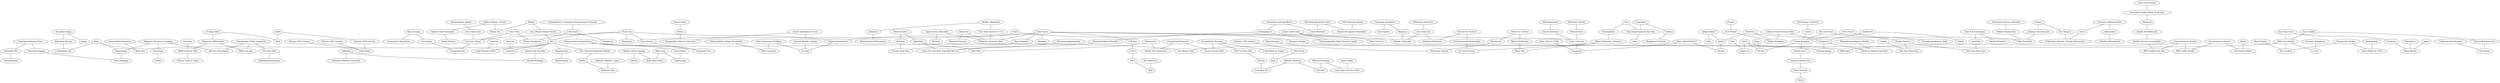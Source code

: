 strict graph layer0 {
	graph [name=layer0];
	node [label="\N"];
	289	[label="Obes Surg",
		src_id=n6516,
		weight=7.999703407287598];
	463	[label="Body Mass Index",
		src_id=n199,
		weight=7.765247344970703];
	289 -- 463	[level=1,
		weight=1430.0];
	72	[label=Laparoscopy,
		level=1,
		src_id=n166,
		weight=10.702925682067871];
	289 -- 72	[level=1,
		weight=1982.0];
	263	[label="J Agric Food Chem",
		src_id=n3473,
		weight=8.224958419799805];
	64	[label="Plant Extracts",
		level=1,
		src_id=n140,
		weight=11.040809631347656];
	263 -- 64	[level=1,
		weight=3441.0];
	125	[label="Chromatography, High Pressure Liquid",
		src_id=n176,
		weight=9.254623413085938];
	263 -- 125	[level=1,
		weight=3562.0];
	492	[label="PLoS One",
		src_id=n9427,
		weight=7.5195512771606445];
	11	[label="Time Factors",
		level=1,
		src_id=n1,
		weight=17.26291275024414];
	492 -- 11	[level=1,
		weight=9082.0];
	2	[label=Rats,
		level=1,
		src_id=n2,
		weight=43.341182708740234];
	492 -- 2	[level=1,
		weight=9825.0];
	24	[label="Cell Line, Tumor",
		level=1,
		src_id=n32,
		weight=14.117291450500488];
	492 -- 24	[level=1,
		weight=9900.0];
	5	[label="Signal Transduction",
		level=1,
		src_id=n9,
		weight=23.733434677124023];
	492 -- 5	[level=1,
		weight=10614.0];
	29	[label=Phylogeny,
		level=1,
		src_id=n36,
		weight=13.535272598266602];
	492 -- 29	[level=1,
		weight=9151.0];
	768	[label="Br J Gen Pract",
		src_id=n5610,
		weight=7.259677410125732];
	9	[label="United Kingdom",
		level=1,
		src_id=n30,
		weight=18.42411231994629];
	768 -- 9	[level=1,
		weight=1354.0];
	150	[label="Family Practice",
		src_id=n581,
		weight=8.858678817749023];
	768 -- 150	[level=1,
		weight=1886.0];
	118	[label="Computer Simulation",
		src_id=n48,
		weight=9.254623413085938];
	104	[label="Opt Express",
		level=1,
		src_id=n1010,
		weight=9.634492874145508];
	118 -- 104	[level=1,
		weight=3644.0];
	1367	[label="Biophys J",
		src_id=n1661,
		weight=6.981122016906738];
	118 -- 1367	[level=1,
		weight=3080.0];
	56	[label="Molecular Structure",
		level=1,
		src_id=n78,
		weight=11.206974029541016];
	1364	[label="J Am Chem Soc",
		src_id=n1688,
		weight=6.981122016906738];
	56 -- 1364	[level=1,
		weight=5626.0];
	331	[label=Kidney,
		src_id=n321,
		weight=7.999703407287598];
	850	[label="Am J Physiol Renal Physiol",
		src_id=n3135,
		weight=7.259677410125732];
	331 -- 850	[level=1,
		weight=2245.0];
	1711	[label="Kidney Int",
		src_id=n6235,
		weight=6.676303386688232];
	331 -- 1711	[level=1,
		weight=2208.0];
	6	[label="History, 19th Century",
		level=1,
		src_id=n13,
		weight=19.803306579589844];
	856	[label="J Med Biogr",
		src_id=n2947,
		weight=7.259677410125732];
	6 -- 856	[level=1,
		weight=672.0];
	71	[label="State Government",
		level=1,
		src_id=n175,
		weight=10.702925682067871];
	1308	[label="Issue Brief Health Policy Track Serv",
		src_id=n2476,
		weight=6.981122016906738];
	71 -- 1308	[level=1,
		weight=554.0];
	96	[label="History, 17th Century",
		level=1,
		src_id=n77,
		weight=9.634492874145508];
	346	[label="Med Secoli",
		src_id=n2190,
		weight=7.999703407287598];
	96 -- 346	[level=1,
		weight=103.0];
	176	[label="Sensitivity and Specificity",
		src_id=n35,
		weight=8.653449058532715];
	271	[label="J Chromatogr A",
		src_id=n1821,
		weight=8.224958419799805];
	176 -- 271	[level=1,
		weight=3128.0];
	1092	[label="J Clin Microbiol",
		src_id=n6318,
		weight=6.981122016906738];
	176 -- 1092	[level=1,
		weight=3916.0];
	67	[label=Exercise,
		level=1,
		src_id=n139,
		weight=10.872832298278809];
	415	[label="J Appl Physiol (1985)",
		src_id=n5539,
		weight=7.765247344970703];
	67 -- 415	[level=1,
		weight=1953.0];
	60	[label=Radiography,
		level=1,
		src_id=n91,
		weight=11.040809631347656];
	279	[label="Spine (Phila Pa 1976)",
		src_id=n8216,
		weight=7.999703407287598];
	60 -- 279	[level=1,
		weight=2024.0];
	44	[label="History, 18th Century",
		level=1,
		src_id=n43,
		weight=12.327047348022461];
	44 -- 856	[level=1,
		weight=209.0];
	850 -- 2	[level=1,
		weight=2203.0];
	66	[label="Neuropsychological Tests",
		level=1,
		src_id=n174,
		weight=10.872832298278809];
	414	[label="Schizophr Res",
		src_id=n5581,
		weight=7.765247344970703];
	66 -- 414	[level=1,
		weight=1428.0];
	1140	[label=Neuropsychologia,
		src_id=n5351,
		weight=6.981122016906738];
	66 -- 1140	[level=1,
		weight=2078.0];
	100	[label="Kidney Failure, Chronic",
		src_id=n328,
		weight=9.634492874145508];
	1000	[label="Nephrol Dial Transplant",
		src_id=n8321,
		weight=6.981122016906738];
	100 -- 1000	[level=1,
		weight=2967.0];
	100 -- 1711	[level=1,
		weight=1619.0];
	1017	[label="Obesity (Silver Spring)",
		src_id=n7897,
		weight=6.981122016906738];
	1017 -- 463	[level=1,
		weight=1807.0];
	74	[label=Obesity,
		level=1,
		src_id=n86,
		weight=10.356795310974121];
	1017 -- 74	[level=1,
		weight=3081.0];
	48	[label=Cattle,
		level=1,
		src_id=n106,
		weight=12.327047348022461];
	136	[label="J Anim Sci",
		src_id=n2313,
		weight=9.058882713317871];
	48 -- 136	[level=1,
		weight=3825.0];
	337	[label="Vet Rec",
		src_id=n2771,
		weight=7.999703407287598];
	48 -- 337	[level=1,
		weight=2678.0];
	137	[label=Theriogenology,
		src_id=n2258,
		weight=9.058882713317871];
	48 -- 137	[level=1,
		weight=2265.0];
	33	[label=Brazil,
		level=1,
		src_id=n227,
		weight=13.23914909362793];
	1522	[label="Cad Saude Publica",
		src_id=n8349,
		weight=6.676303386688232];
	33 -- 1522	[level=1,
		weight=3854.0];
	19	[label="Cross-Sectional Studies",
		level=1,
		src_id=n7,
		weight=15.658869743347168];
	522	[label="BMC Public Health",
		src_id=n7819,
		weight=7.5195512771606445];
	19 -- 522	[level=1,
		weight=3415.0];
	2471	[label="BMJ Open",
		src_id=n9436,
		weight=6.330445289611816];
	19 -- 2471	[level=1,
		weight=2181.0];
	1020	[label="BMC Health Serv Res",
		src_id=n7830,
		weight=6.981122016906738];
	19 -- 1020	[level=1,
		weight=1082.0];
	470	[label=Bioinformatics,
		src_id=n1882,
		weight=7.765247344970703];
	16	[label=Algorithms,
		level=1,
		src_id=n40,
		weight=16.603057861328125];
	470 -- 16	[level=1,
		weight=6236.0];
	480	[label=Software,
		src_id=n131,
		weight=7.765247344970703];
	470 -- 480	[level=1,
		weight=7195.0];
	1199	[label="Cancer Res",
		src_id=n4105,
		weight=6.981122016906738];
	1199 -- 24	[level=1,
		weight=6344.0];
	92	[label="Breast Neoplasms",
		level=1,
		src_id=n39,
		weight=9.819337844848633];
	1199 -- 92	[level=1,
		weight=2719.0];
	1971	[label=Soil,
		src_id=n396,
		weight=6.676303386688232];
	862	[label=Chemosphere,
		src_id=n2775,
		weight=7.259677410125732];
	1971 -- 862	[level=1,
		weight=2307.0];
	928	[label="Ying Yong Sheng Tai Xue Bao",
		src_id=n1297,
		weight=7.259677410125732];
	1971 -- 928	[level=1,
		weight=2728.0];
	63	[label=Asthma,
		level=1,
		src_id=n209,
		weight=11.040809631347656];
	710	[label="J Allergy Clin Immunol",
		src_id=n8051,
		weight=7.259677410125732];
	63 -- 710	[level=1,
		weight=3307.0];
	969	[label="Eur Respir J",
		src_id=n9061,
		weight=6.981122016906738];
	63 -- 969	[level=1,
		weight=1496.0];
	599	[label="Rep Carcinog",
		src_id=n3977,
		weight=7.5195512771606445];
	2074	[label=Carcinogens,
		src_id=n3103,
		weight=6.676303386688232];
	599 -- 2074	[level=1,
		weight=559.0];
	54	[label="Government Regulation",
		level=1,
		src_id=n133,
		weight=11.534276962280273];
	599 -- 54	[level=1,
		weight=448.0];
	8	[label="Magnetic Resonance Imaging",
		level=1,
		src_id=n19,
		weight=19.056072235107422];
	402	[label=Neuroimage,
		src_id=n6542,
		weight=7.765247344970703];
	8 -- 402	[level=1,
		weight=8854.0];
	709	[label=Neurology,
		src_id=n8142,
		weight=7.259677410125732];
	8 -- 709	[level=1,
		weight=4107.0];
	1619	[label="AJR Am J Roentgenol",
		src_id=n7280,
		weight=6.676303386688232];
	8 -- 1619	[level=1,
		weight=3153.0];
	110	[label="J Biol Chem",
		src_id=n2216,
		weight=9.44636344909668];
	422	[label="Cell Line",
		src_id=n45,
		weight=7.765247344970703];
	110 -- 422	[level=1,
		weight=13738.0];
	14	[label="Molecular Sequence Data",
		level=1,
		src_id=n16,
		weight=16.735944747924805];
	110 -- 14	[level=1,
		weight=18024.0];
	203	[label="Base Sequence",
		src_id=n50,
		weight=8.442500114440918];
	110 -- 203	[level=1,
		weight=7847.0];
	30	[label="Models, Molecular",
		level=1,
		src_id=n42,
		weight=13.38766098022461];
	110 -- 30	[level=1,
		weight=8421.0];
	110 -- 5	[level=1,
		weight=11256.0];
	83	[label=Mutation,
		level=1,
		src_id=n26,
		weight=10.18026351928711];
	110 -- 83	[level=1,
		weight=11136.0];
	55	[label="Cells, Cultured",
		level=1,
		src_id=n17,
		weight=11.37143325805664];
	110 -- 55	[level=1,
		weight=6893.0];
	1269	[label=Medicaid,
		src_id=n302,
		weight=6.981122016906738];
	1308 -- 1269	[level=1,
		weight=242.0];
	85	[label="Developing Countries",
		level=1,
		src_id=n151,
		weight=10.18026351928711];
	1473	[label=Lancet,
		src_id=n8915,
		weight=6.676303386688232];
	85 -- 1473	[level=1,
		weight=1715.0];
	614	[label="Mice, Inbred BALB C",
		src_id=n345,
		weight=7.5195512771606445];
	236	[label=Vaccine,
		src_id=n7352,
		weight=8.224958419799805];
	614 -- 236	[level=1,
		weight=2686.0];
	135	[label="J Immunol",
		src_id=n3435,
		weight=9.058882713317871];
	614 -- 135	[level=1,
		weight=4427.0];
	905	[label="Gene Expression Profiling",
		src_id=n188,
		weight=7.259677410125732];
	332	[label="BMC Genomics",
		src_id=n3156,
		weight=7.999703407287598];
	905 -- 332	[level=1,
		weight=3549.0];
	1723	[label="Sci Rep",
		src_id=n6131,
		weight=6.676303386688232];
	905 -- 1723	[level=1,
		weight=3106.0];
	32	[label="Postoperative Complications",
		level=1,
		src_id=n31,
		weight=13.23914909362793];
	496	[label="Surg Endosc",
		src_id=n9065,
		weight=7.5195512771606445];
	32 -- 496	[level=1,
		weight=2246.0];
	238	[label="Transplant Proc",
		src_id=n7120,
		weight=8.224958419799805];
	32 -- 238	[level=1,
		weight=2897.0];
	389	[label="Ann Thorac Surg",
		src_id=n7096,
		weight=7.765247344970703];
	32 -- 389	[level=1,
		weight=3826.0];
	93	[label=Biotechnology,
		level=1,
		src_id=n314,
		weight=9.819337844848633];
	141	[label="Bioresour Technol",
		src_id=n1333,
		weight=9.058882713317871];
	93 -- 141	[level=1,
		weight=2642.0];
	173	[label="Severity of Illness Index",
		src_id=n47,
		weight=8.653449058532715];
	2460	[label="J Rheumatol",
		src_id=n9506,
		weight=6.330445289611816];
	173 -- 2460	[level=1,
		weight=1831.0];
	2749	[label=Chest,
		src_id=n8071,
		weight=6.330445289611816];
	173 -- 2749	[level=1,
		weight=1042.0];
	384	[label="Ann Surg Oncol",
		src_id=n7506,
		weight=7.765247344970703];
	13	[label="Follow-Up Studies",
		level=1,
		src_id=n8,
		weight=16.735944747924805];
	384 -- 13	[level=1,
		weight=3484.0];
	31	[label=Prognosis,
		level=1,
		src_id=n10,
		weight=13.38766098022461];
	384 -- 31	[level=1,
		weight=4582.0];
	101	[label=Electroencephalography,
		level=1,
		src_id=n249,
		weight=9.634492874145508];
	1203	[label="Annu Int Conf IEEE Eng Med Biol Soc",
		src_id=n4073,
		weight=6.981122016906738];
	101 -- 1203	[level=1,
		weight=2195.0];
	924	[label="Microbial Sensitivity Tests",
		src_id=n142,
		weight=7.259677410125732];
	309	[label="Antimicrob Agents Chemother",
		src_id=n5371,
		weight=7.999703407287598];
	924 -- 309	[level=1,
		weight=7457.0];
	924 -- 1092	[level=1,
		weight=2479.0];
	41	[label="Skin Neoplasms",
		level=1,
		src_id=n264,
		weight=12.481775283813477];
	562	[label="J Invest Dermatol",
		src_id=n5434,
		weight=7.5195512771606445];
	41 -- 562	[level=1,
		weight=1557.0];
	2582	[label="Aust N Z J Psychiatry",
		src_id=n8882,
		weight=6.330445289611816];
	43	[label=Australia,
		level=1,
		src_id=n173,
		weight=12.481775283813477];
	2582 -- 43	[level=1,
		weight=715.0];
	36	[label="Mental Disorders",
		level=1,
		src_id=n66,
		weight=12.939277648925781];
	2582 -- 36	[level=1,
		weight=820.0];
	39	[label="Arthritis, Rheumatoid",
		level=1,
		src_id=n391,
		weight=12.787843704223633];
	2460 -- 39	[level=1,
		weight=2413.0];
	53	[label="Cardiovascular Diseases",
		level=1,
		src_id=n72,
		weight=11.695592880249023];
	1476	[label=Circulation,
		src_id=n8896,
		weight=6.676303386688232];
	53 -- 1476	[level=1,
		weight=1819.0];
	3169	[label="Indian Pediatr",
		src_id=n6229,
		weight=6.330445289611816];
	38	[label=Infant,
		level=1,
		src_id=n11,
		weight=12.939277648925781];
	3169 -- 38	[level=1,
		weight=1504.0];
	52	[label=India,
		level=1,
		src_id=n194,
		weight=11.855459213256836];
	3169 -- 52	[level=1,
		weight=1755.0];
	84	[label="Polymorphism, Single Nucleotide",
		level=1,
		src_id=n190,
		weight=10.18026351928711];
	84 -- 332	[level=1,
		weight=1445.0];
	75	[label="Space Flight",
		level=1,
		src_id=n615,
		weight=10.356795310974121];
	560	[label="Aviat Space Environ Med",
		src_id=n5444,
		weight=7.5195512771606445];
	75 -- 560	[level=1,
		weight=354.0];
	99	[label="Water Pollutants, Chemical",
		level=1,
		src_id=n352,
		weight=9.634492874145508];
	862 -- 99	[level=1,
		weight=6519.0];
	726	[label=Pediatrics,
		src_id=n7190,
		weight=7.259677410125732];
	726 -- 38	[level=1,
		weight=4976.0];
	42	[label="Infant, Newborn",
		level=1,
		src_id=n20,
		weight=12.481775283813477];
	726 -- 42	[level=1,
		weight=4784.0];
	4	[label="Child, Preschool",
		level=1,
		src_id=n3,
		weight=27.205480575561523];
	726 -- 4	[level=1,
		weight=5029.0];
	3160	[label="Ginekol Pol",
		src_id=n6257,
		weight=6.330445289611816];
	3	[label=Pregnancy,
		level=1,
		src_id=n5,
		weight=27.74875831604004];
	3160 -- 3	[level=1,
		weight=1738.0];
	45	[label=Poland,
		level=1,
		src_id=n348,
		weight=12.327047348022461];
	3160 -- 45	[level=1,
		weight=858.0];
	1052	[label="Am J Cardiol",
		src_id=n7108,
		weight=6.981122016906738];
	88	[label="Myocardial Infarction",
		level=1,
		src_id=n157,
		weight=10.001180648803711];
	1052 -- 88	[level=1,
		weight=2412.0];
	1052 -- 13	[level=1,
		weight=3877.0];
	1552	[label=Trials,
		src_id=n7896,
		weight=6.676303386688232];
	1552 -- 11	[level=1,
		weight=2723.0];
	222	[label="Research Design",
		src_id=n204,
		weight=8.442500114440918];
	1552 -- 222	[level=1,
		weight=2702.0];
	88 -- 1476	[level=1,
		weight=2398.0];
	38 -- 236	[level=1,
		weight=2754.0];
	78	[label="Heart Failure",
		level=1,
		src_id=n156,
		weight=10.356795310974121];
	705	[label="Int J Cardiol",
		src_id=n8265,
		weight=7.259677410125732];
	78 -- 705	[level=1,
		weight=2279.0];
	2568	[label=JAMA,
		src_id=n8973,
		weight=6.330445289611816];
	1	[label="History, 20th Century",
		level=1,
		src_id=n4,
		weight=50.0];
	2568 -- 1	[level=1,
		weight=865.0];
	3078	[label=Risk,
		src_id=n6688,
		weight=6.330445289611816];
	2568 -- 3078	[level=1,
		weight=1474.0];
	919	[label="Environ Sci Technol",
		src_id=n1628,
		weight=7.259677410125732];
	904	[label="Oxidation-Reduction",
		src_id=n192,
		weight=7.259677410125732];
	919 -- 904	[level=1,
		weight=2786.0];
	79	[label="Environmental Monitoring",
		level=1,
		src_id=n155,
		weight=10.356795310974121];
	919 -- 79	[level=1,
		weight=5769.0];
	1695	[label="Neurobiol Aging",
		src_id=n6384,
		weight=6.676303386688232];
	160	[label="Alzheimer Disease",
		src_id=n202,
		weight=8.858678817749023];
	1695 -- 160	[level=1,
		weight=2013.0];
	47	[label=Aging,
		level=1,
		src_id=n160,
		weight=12.327047348022461];
	1695 -- 47	[level=1,
		weight=1801.0];
	1473 -- 9	[level=1,
		weight=2297.0];
	496 -- 72	[level=1,
		weight=5547.0];
	365	[label="Water Sci Technol",
		src_id=n1071,
		weight=7.999703407287598];
	735	[label=Bioreactors,
		src_id=n686,
		weight=7.259677410125732];
	365 -- 735	[level=1,
		weight=2876.0];
	1475	[label="Water Purification",
		src_id=n890,
		weight=6.676303386688232];
	365 -- 1475	[level=1,
		weight=3584.0];
	102	[label="Reproducibility of Results",
		src_id=n21,
		weight=9.634492874145508];
	271 -- 102	[level=1,
		weight=4994.0];
	271 -- 125	[level=1,
		weight=5952.0];
	73	[label="Antineoplastic Combined Chemotherapy Protocols",
		level=1,
		src_id=n110,
		weight=10.530961036682129];
	720	[label="J Clin Oncol",
		src_id=n7344,
		weight=7.259677410125732];
	73 -- 720	[level=1,
		weight=4193.0];
	26	[label=Canada,
		level=1,
		src_id=n170,
		weight=14.117291450500488];
	1807	[label="Can Fam Physician",
		src_id=n5335,
		weight=6.676303386688232];
	26 -- 1807	[level=1,
		weight=1441.0];
	1832	[label="J Matern Fetal Neonatal Med",
		src_id=n5151,
		weight=6.676303386688232];
	1832 -- 3	[level=1,
		weight=5767.0];
	1832 -- 42	[level=1,
		weight=3273.0];
	2256	[label="Appl Environ Microbiol",
		src_id=n1695,
		weight=6.676303386688232];
	2256 -- 14	[level=1,
		weight=5271.0];
	89	[label=Bacteria,
		level=1,
		src_id=n134,
		weight=10.001180648803711];
	2256 -- 89	[level=1,
		weight=2327.0];
	142	[label=Ecosystem,
		src_id=n132,
		weight=9.058882713317871];
	142 -- 928	[level=1,
		weight=2855.0];
	1192	[label=Science,
		src_id=n4138,
		weight=6.981122016906738];
	142 -- 1192	[level=1,
		weight=2171.0];
	49	[label="Antineoplastic Agents",
		level=1,
		src_id=n33,
		weight=12.171123504638672];
	2867	[label="Clin Cancer Res",
		src_id=n7537,
		weight=6.330445289611816];
	49 -- 2867	[level=1,
		weight=3135.0];
	10	[label=Neoplasms,
		level=1,
		src_id=n18,
		weight=17.782978057861328];
	720 -- 10	[level=1,
		weight=2542.0];
	720 -- 92	[level=1,
		weight=3091.0];
	13 -- 705	[level=1,
		weight=3606.0];
	498	[label="J Urol",
		src_id=n8942,
		weight=7.5195512771606445];
	13 -- 498	[level=1,
		weight=2081.0];
	13 -- 389	[level=1,
		weight=4385.0];
	16 -- 1203	[level=1,
		weight=6812.0];
	886	[label="Med Phys",
		src_id=n2261,
		weight=7.259677410125732];
	16 -- 886	[level=1,
		weight=3297.0];
	20	[label="Models, Biological",
		level=1,
		src_id=n22,
		weight=15.107264518737793];
	3805	[label="Proc Natl Acad Sci U S A",
		src_id=n3535,
		weight=6.330445289611816];
	20 -- 3805	[level=1,
		weight=4280.0];
	563	[label="J Biomech",
		src_id=n5346,
		weight=7.5195512771606445];
	20 -- 563	[level=1,
		weight=2580.0];
	710 -- 4	[level=1,
		weight=1454.0];
	25	[label="Visual Acuity",
		level=1,
		src_id=n220,
		weight=14.117291450500488];
	292	[label=Retina,
		src_id=n6412,
		weight=7.999703407287598];
	25 -- 292	[level=1,
		weight=2735.0];
	11 -- 238	[level=1,
		weight=3391.0];
	3805 -- 14	[level=1,
		weight=7764.0];
	178	[label="Nurs Stand",
		src_id=n2919,
		weight=8.653449058532715];
	57	[label="Nurse&apos;&apos;s Role",
		level=1,
		src_id=n58,
		weight=11.206974029541016];
	178 -- 57	[level=1,
		weight=1756.0];
	178 -- 9	[level=1,
		weight=8344.0];
	7	[label="HIV Infections",
		level=1,
		src_id=n60,
		weight=19.181428909301758];
	527	[label=AIDS,
		src_id=n7398,
		weight=7.5195512771606445];
	7 -- 527	[level=1,
		weight=7241.0];
	51	[label=Diet,
		level=1,
		src_id=n127,
		weight=12.171123504638672];
	51 -- 136	[level=1,
		weight=2813.0];
	1474	[label="N Engl J Med",
		src_id=n8906,
		weight=6.676303386688232];
	15	[label="Diagnosis, Differential",
		level=1,
		src_id=n12,
		weight=16.735944747924805];
	1474 -- 15	[level=1,
		weight=1415.0];
	1474 -- 3078	[level=1,
		weight=823.0];
	18	[label=Germany,
		level=1,
		src_id=n68,
		weight=15.795331001281738];
	1065	[label="MMW Fortschr Med",
		src_id=n6828,
		weight=6.981122016906738];
	18 -- 1065	[level=1,
		weight=3466.0];
	95	[label="Biomechanical Phenomena",
		level=1,
		src_id=n117,
		weight=9.819337844848633];
	563 -- 95	[level=1,
		weight=3585.0];
	98	[label="Pulmonary Disease, Chronic Obstructive",
		src_id=n379,
		weight=9.634492874145508];
	969 -- 98	[level=1,
		weight=1542.0];
	206	[label="Military Personnel",
		src_id=n408,
		weight=8.442500114440918];
	693	[label="Mil Med",
		src_id=n8910,
		weight=7.259677410125732];
	206 -- 693	[level=1,
		weight=3356.0];
	206 -- 560	[level=1,
		weight=599.0];
	12	[label="Tomography, X-Ray Computed",
		level=1,
		src_id=n15,
		weight=16.868362426757812];
	416	[label="Clin Nucl Med",
		src_id=n5467,
		weight=7.765247344970703];
	12 -- 416	[level=1,
		weight=2274.0];
	12 -- 1619	[level=1,
		weight=4296.0];
	1544	[label="BMJ Case Rep",
		src_id=n7961,
		weight=6.676303386688232];
	12 -- 1544	[level=1,
		weight=3057.0];
	1364 -- 904	[level=1,
		weight=2865.0];
	1364 -- 30	[level=1,
		weight=8022.0];
	82	[label="Occupational Exposure",
		level=1,
		src_id=n283,
		weight=10.18026351928711];
	274	[label="Radiat Prot Dosimetry",
		src_id=n1720,
		weight=8.224958419799805];
	82 -- 274	[level=1,
		weight=1261.0];
	1592	[label="Occup Environ Med",
		src_id=n7509,
		weight=6.676303386688232];
	82 -- 1592	[level=1,
		weight=1470.0];
	403	[label="Health Aff (Millwood)",
		src_id=n6406,
		weight=7.765247344970703];
	1269 -- 403	[level=1,
		weight=628.0];
	735 -- 141	[level=1,
		weight=4829.0];
	707	[label="Alcohol Clin Exp Res",
		src_id=n8222,
		weight=7.259677410125732];
	2 -- 707	[level=1,
		weight=1091.0];
	1089	[label=Hypertension,
		src_id=n6367,
		weight=6.981122016906738];
	2 -- 1089	[level=1,
		weight=1907.0];
	2 -- 415	[level=1,
		weight=1860.0];
	3575	[label="Am J Physiol Endocrinol Metab",
		src_id=n4470,
		weight=6.330445289611816];
	2 -- 3575	[level=1,
		weight=1639.0];
	819	[label="Brain Res",
		src_id=n4149,
		weight=7.259677410125732];
	2 -- 819	[level=1,
		weight=9057.0];
	317	[label="J Neurosci",
		src_id=n4188,
		weight=7.999703407287598];
	2 -- 317	[level=1,
		weight=8072.0];
	76	[label=Radiopharmaceuticals,
		level=1,
		src_id=n598,
		weight=10.356795310974121];
	416 -- 76	[level=1,
		weight=3337.0];
	1367 -- 30	[level=1,
		weight=3431.0];
	69	[label="Materials Testing",
		level=1,
		src_id=n218,
		weight=10.702925682067871];
	436	[label=Biomaterials,
		src_id=n3577,
		weight=7.765247344970703];
	69 -- 436	[level=1,
		weight=3037.0];
	102 -- 1203	[level=1,
		weight=3322.0];
	2867 -- 24	[level=1,
		weight=3793.0];
	37	[label="Prostatic Neoplasms",
		level=1,
		src_id=n206,
		weight=12.939277648925781];
	37 -- 498	[level=1,
		weight=3760.0];
	562 -- 55	[level=1,
		weight=1380.0];
	1 -- 856	[level=1,
		weight=557.0];
	35	[label=China,
		level=1,
		src_id=n98,
		weight=12.939277648925781];
	928 -- 35	[level=1,
		weight=3774.0];
	3083	[label="Military Medicine",
		src_id=n665,
		weight=6.330445289611816];
	3083 -- 693	[level=1,
		weight=1536.0];
	778	[label="Voen Med Zh",
		src_id=n5365,
		weight=7.259677410125732];
	3083 -- 778	[level=1,
		weight=1163.0];
	569	[label="Occupational Diseases",
		src_id=n499,
		weight=7.5195512771606445];
	1156	[label="Med Tr Prom Ekol",
		src_id=n4899,
		weight=6.981122016906738];
	569 -- 1156	[level=1,
		weight=1247.0];
	3265	[label="G Ital Med Lav Ergon",
		src_id=n5745,
		weight=6.330445289611816];
	569 -- 3265	[level=1,
		weight=710.0];
	569 -- 1592	[level=1,
		weight=1376.0];
	304	[label="Alcohol Drinking",
		src_id=n567,
		weight=7.999703407287598];
	707 -- 304	[level=1,
		weight=1999.0];
	50	[label=Dogs,
		level=1,
		src_id=n212,
		weight=12.171123504638672];
	50 -- 337	[level=1,
		weight=2295.0];
	222 -- 2471	[level=1,
		weight=1895.0];
	23	[label=France,
		level=1,
		src_id=n85,
		weight=14.260826110839844];
	3102	[label="Arch Pediatr",
		src_id=n6569,
		weight=6.330445289611816];
	23 -- 3102	[level=1,
		weight=1185.0];
	546	[label="Invest Ophthalmol Vis Sci",
		src_id=n6348,
		weight=7.5195512771606445];
	59	[label="Disease Models, Animal",
		level=1,
		src_id=n23,
		weight=11.206974029541016];
	546 -- 59	[level=1,
		weight=2308.0];
	430	[label="Tomography, Optical Coherence",
		src_id=n395,
		weight=7.765247344970703];
	546 -- 430	[level=1,
		weight=2093.0];
	3338	[label=Carcinogenesis,
		src_id=n5497,
		weight=6.330445289611816];
	2074 -- 3338	[level=1,
		weight=511.0];
	28	[label=Japan,
		level=1,
		src_id=n93,
		weight=13.827909469604492];
	1094	[label="Nihon Rinsho",
		src_id=n6303,
		weight=6.981122016906738];
	28 -- 1094	[level=1,
		weight=1327.0];
	40	[label="Socioeconomic Factors",
		level=1,
		src_id=n25,
		weight=12.635356903076172];
	40 -- 522	[level=1,
		weight=1701.0];
	40 -- 1522	[level=1,
		weight=1405.0];
	3 -- 137	[level=1,
		weight=2161.0];
	2802	[label="J Womens Health (Larchmt)",
		src_id=n7857,
		weight=6.330445289611816];
	3 -- 2802	[level=1,
		weight=644.0];
	352	[label="Health Serv J",
		src_id=n1754,
		weight=7.999703407287598];
	9 -- 352	[level=1,
		weight=6062.0];
	9 -- 337	[level=1,
		weight=3974.0];
	154	[label=Russia,
		src_id=n369,
		weight=8.858678817749023];
	1156 -- 154	[level=1,
		weight=880.0];
	17	[label=Brain,
		level=1,
		src_id=n14,
		weight=16.469690322875977];
	17 -- 402	[level=1,
		weight=6791.0];
	17 -- 819	[level=1,
		weight=3505.0];
	553	[label="J Alzheimers Dis",
		src_id=n5766,
		weight=7.5195512771606445];
	17 -- 553	[level=1,
		weight=1581.0];
	62	[label="Renal Dialysis",
		level=1,
		src_id=n355,
		weight=11.040809631347656];
	1000 -- 62	[level=1,
		weight=2761.0];
	695	[label=Radiometry,
		src_id=n873,
		weight=7.259677410125732];
	695 -- 274	[level=1,
		weight=2552.0];
	695 -- 886	[level=1,
		weight=2484.0];
	225	[label="J Bacteriol",
		src_id=n1642,
		weight=8.442500114440918];
	91	[label="Bacterial Proteins",
		level=1,
		src_id=n82,
		weight=9.819337844848633];
	225 -- 91	[level=1,
		weight=7765.0];
	225 -- 14	[level=1,
		weight=5745.0];
	31 -- 1094	[level=1,
		weight=1667.0];
	15 -- 1065	[level=1,
		weight=2544.0];
	15 -- 1544	[level=1,
		weight=4796.0];
	68	[label="Biological Evolution",
		level=1,
		src_id=n111,
		weight=10.872832298278809];
	1192 -- 68	[level=1,
		weight=1807.0];
	344	[label="Nucleic Acids Res",
		src_id=n2250,
		weight=7.999703407287598];
	480 -- 344	[level=1,
		weight=3319.0];
	292 -- 430	[level=1,
		weight=2167.0];
	21	[label=Immunohistochemistry,
		level=1,
		src_id=n54,
		weight=14.4036226272583];
	21 -- 819	[level=1,
		weight=2278.0];
	213	[label="J Virol",
		src_id=n2750,
		weight=8.442500114440918];
	422 -- 213	[level=1,
		weight=7591.0];
	77	[label=Hypertension,
		level=1,
		src_id=n181,
		weight=10.356795310974121];
	1089 -- 77	[level=1,
		weight=4303.0];
	24 -- 3338	[level=1,
		weight=1021.0];
	94	[label="Primary Health Care",
		level=1,
		src_id=n162,
		weight=9.819337844848633];
	352 -- 94	[level=1,
		weight=976.0];
	27	[label="Prospective Studies",
		level=1,
		src_id=n6,
		weight=13.972993850708008];
	27 -- 279	[level=1,
		weight=1623.0];
	27 -- 705	[level=1,
		weight=2532.0];
	3167	[label="Aust Fam Physician",
		src_id=n6237,
		weight=6.330445289611816];
	150 -- 3167	[level=1,
		weight=1248.0];
	150 -- 1807	[level=1,
		weight=1710.0];
	80	[label=Neurons,
		level=1,
		src_id=n63,
		weight=10.18026351928711];
	80 -- 317	[level=1,
		weight=8210.0];
	2450	[label="Aten Primaria",
		src_id=n9558,
		weight=6.330445289611816];
	94 -- 2450	[level=1,
		weight=1171.0];
	70	[label=Italy,
		level=1,
		src_id=n214,
		weight=10.702925682067871];
	3265 -- 70	[level=1,
		weight=815.0];
	1276	[label="Brain Mapping",
		src_id=n295,
		weight=6.981122016906738];
	402 -- 1276	[level=1,
		weight=6472.0];
	436 -- 55	[level=1,
		weight=2679.0];
	2749 -- 98	[level=1,
		weight=1333.0];
	346 -- 70	[level=1,
		weight=267.0];
	81	[label="Clinical Trials as Topic",
		level=1,
		src_id=n51,
		weight=10.18026351928711];
	1065 -- 81	[level=1,
		weight=830.0];
	198	[label="Health Services Accessibility",
		src_id=n71,
		weight=8.442500114440918];
	403 -- 198	[level=1,
		weight=710.0];
	154 -- 778	[level=1,
		weight=1185.0];
	34	[label="Diabetes Mellitus, Type 2",
		level=1,
		src_id=n137,
		weight=13.23914909362793];
	378	[label="Diabetes Care",
		src_id=n8228,
		weight=7.765247344970703];
	34 -- 378	[level=1,
		weight=4619.0];
	87	[label=Stroke,
		level=1,
		src_id=n161,
		weight=10.001180648803711];
	709 -- 87	[level=1,
		weight=1950.0];
	90	[label=Schizophrenia,
		level=1,
		src_id=n130,
		weight=10.001180648803711];
	414 -- 90	[level=1,
		weight=5452.0];
	46	[label=Spain,
		level=1,
		src_id=n167,
		weight=12.327047348022461];
	2450 -- 46	[level=1,
		weight=1324.0];
	1399	[label="Water Res",
		src_id=n1231,
		weight=6.981122016906738];
	99 -- 1399	[level=1,
		weight=3240.0];
	631	[label="Sci Total Environ",
		src_id=n2776,
		weight=7.5195512771606445];
	99 -- 631	[level=1,
		weight=5326.0];
	3102 -- 42	[level=1,
		weight=1883.0];
	1140 -- 1276	[level=1,
		weight=1847.0];
	1191	[label="HIV-1",
		src_id=n415,
		weight=6.981122016906738];
	213 -- 1191	[level=1,
		weight=3461.0];
	203 -- 344	[level=1,
		weight=3635.0];
	59 -- 1723	[level=1,
		weight=4021.0];
	61	[label=Biomarkers,
		level=1,
		src_id=n41,
		weight=11.040809631347656];
	61 -- 1094	[level=1,
		weight=1347.0];
	893	[label=Insulin,
		src_id=n222,
		weight=7.259677410125732];
	3575 -- 893	[level=1,
		weight=1547.0];
	1456	[label=Addiction,
		src_id=n9111,
		weight=6.676303386688232];
	65	[label="Substance-Related Disorders",
		level=1,
		src_id=n203,
		weight=10.872832298278809];
	1456 -- 65	[level=1,
		weight=1296.0];
	1456 -- 304	[level=1,
		weight=1333.0];
	893 -- 378	[level=1,
		weight=1967.0];
	5 -- 1723	[level=1,
		weight=4485.0];
	58	[label="Emergency Service, Hospital",
		level=1,
		src_id=n387,
		weight=11.206974029541016];
	1085	[label="Pediatr Emerg Care",
		src_id=n6435,
		weight=6.981122016906738];
	58 -- 1085	[level=1,
		weight=1544.0];
	1191 -- 527	[level=1,
		weight=3197.0];
	160 -- 553	[level=1,
		weight=4120.0];
	43 -- 3167	[level=1,
		weight=1585.0];
	55 -- 135	[level=1,
		weight=7324.0];
	97	[label="Mice, Inbred C57BL",
		level=1,
		src_id=n57,
		weight=9.634492874145508];
	97 -- 135	[level=1,
		weight=9672.0];
	1085 -- 4	[level=1,
		weight=1694.0];
	22	[label="Anti-Bacterial Agents",
		level=1,
		src_id=n46,
		weight=14.4036226272583];
	22 -- 309	[level=1,
		weight=6851.0];
	1475 -- 1399	[level=1,
		weight=3803.0];
	86	[label="Women&apos;&apos;s Health",
		level=1,
		src_id=n96,
		weight=10.001180648803711];
	86 -- 2802	[level=1,
		weight=882.0];
	79 -- 631	[level=1,
		weight=8667.0];
	198 -- 1020	[level=1,
		weight=666.0];
}
